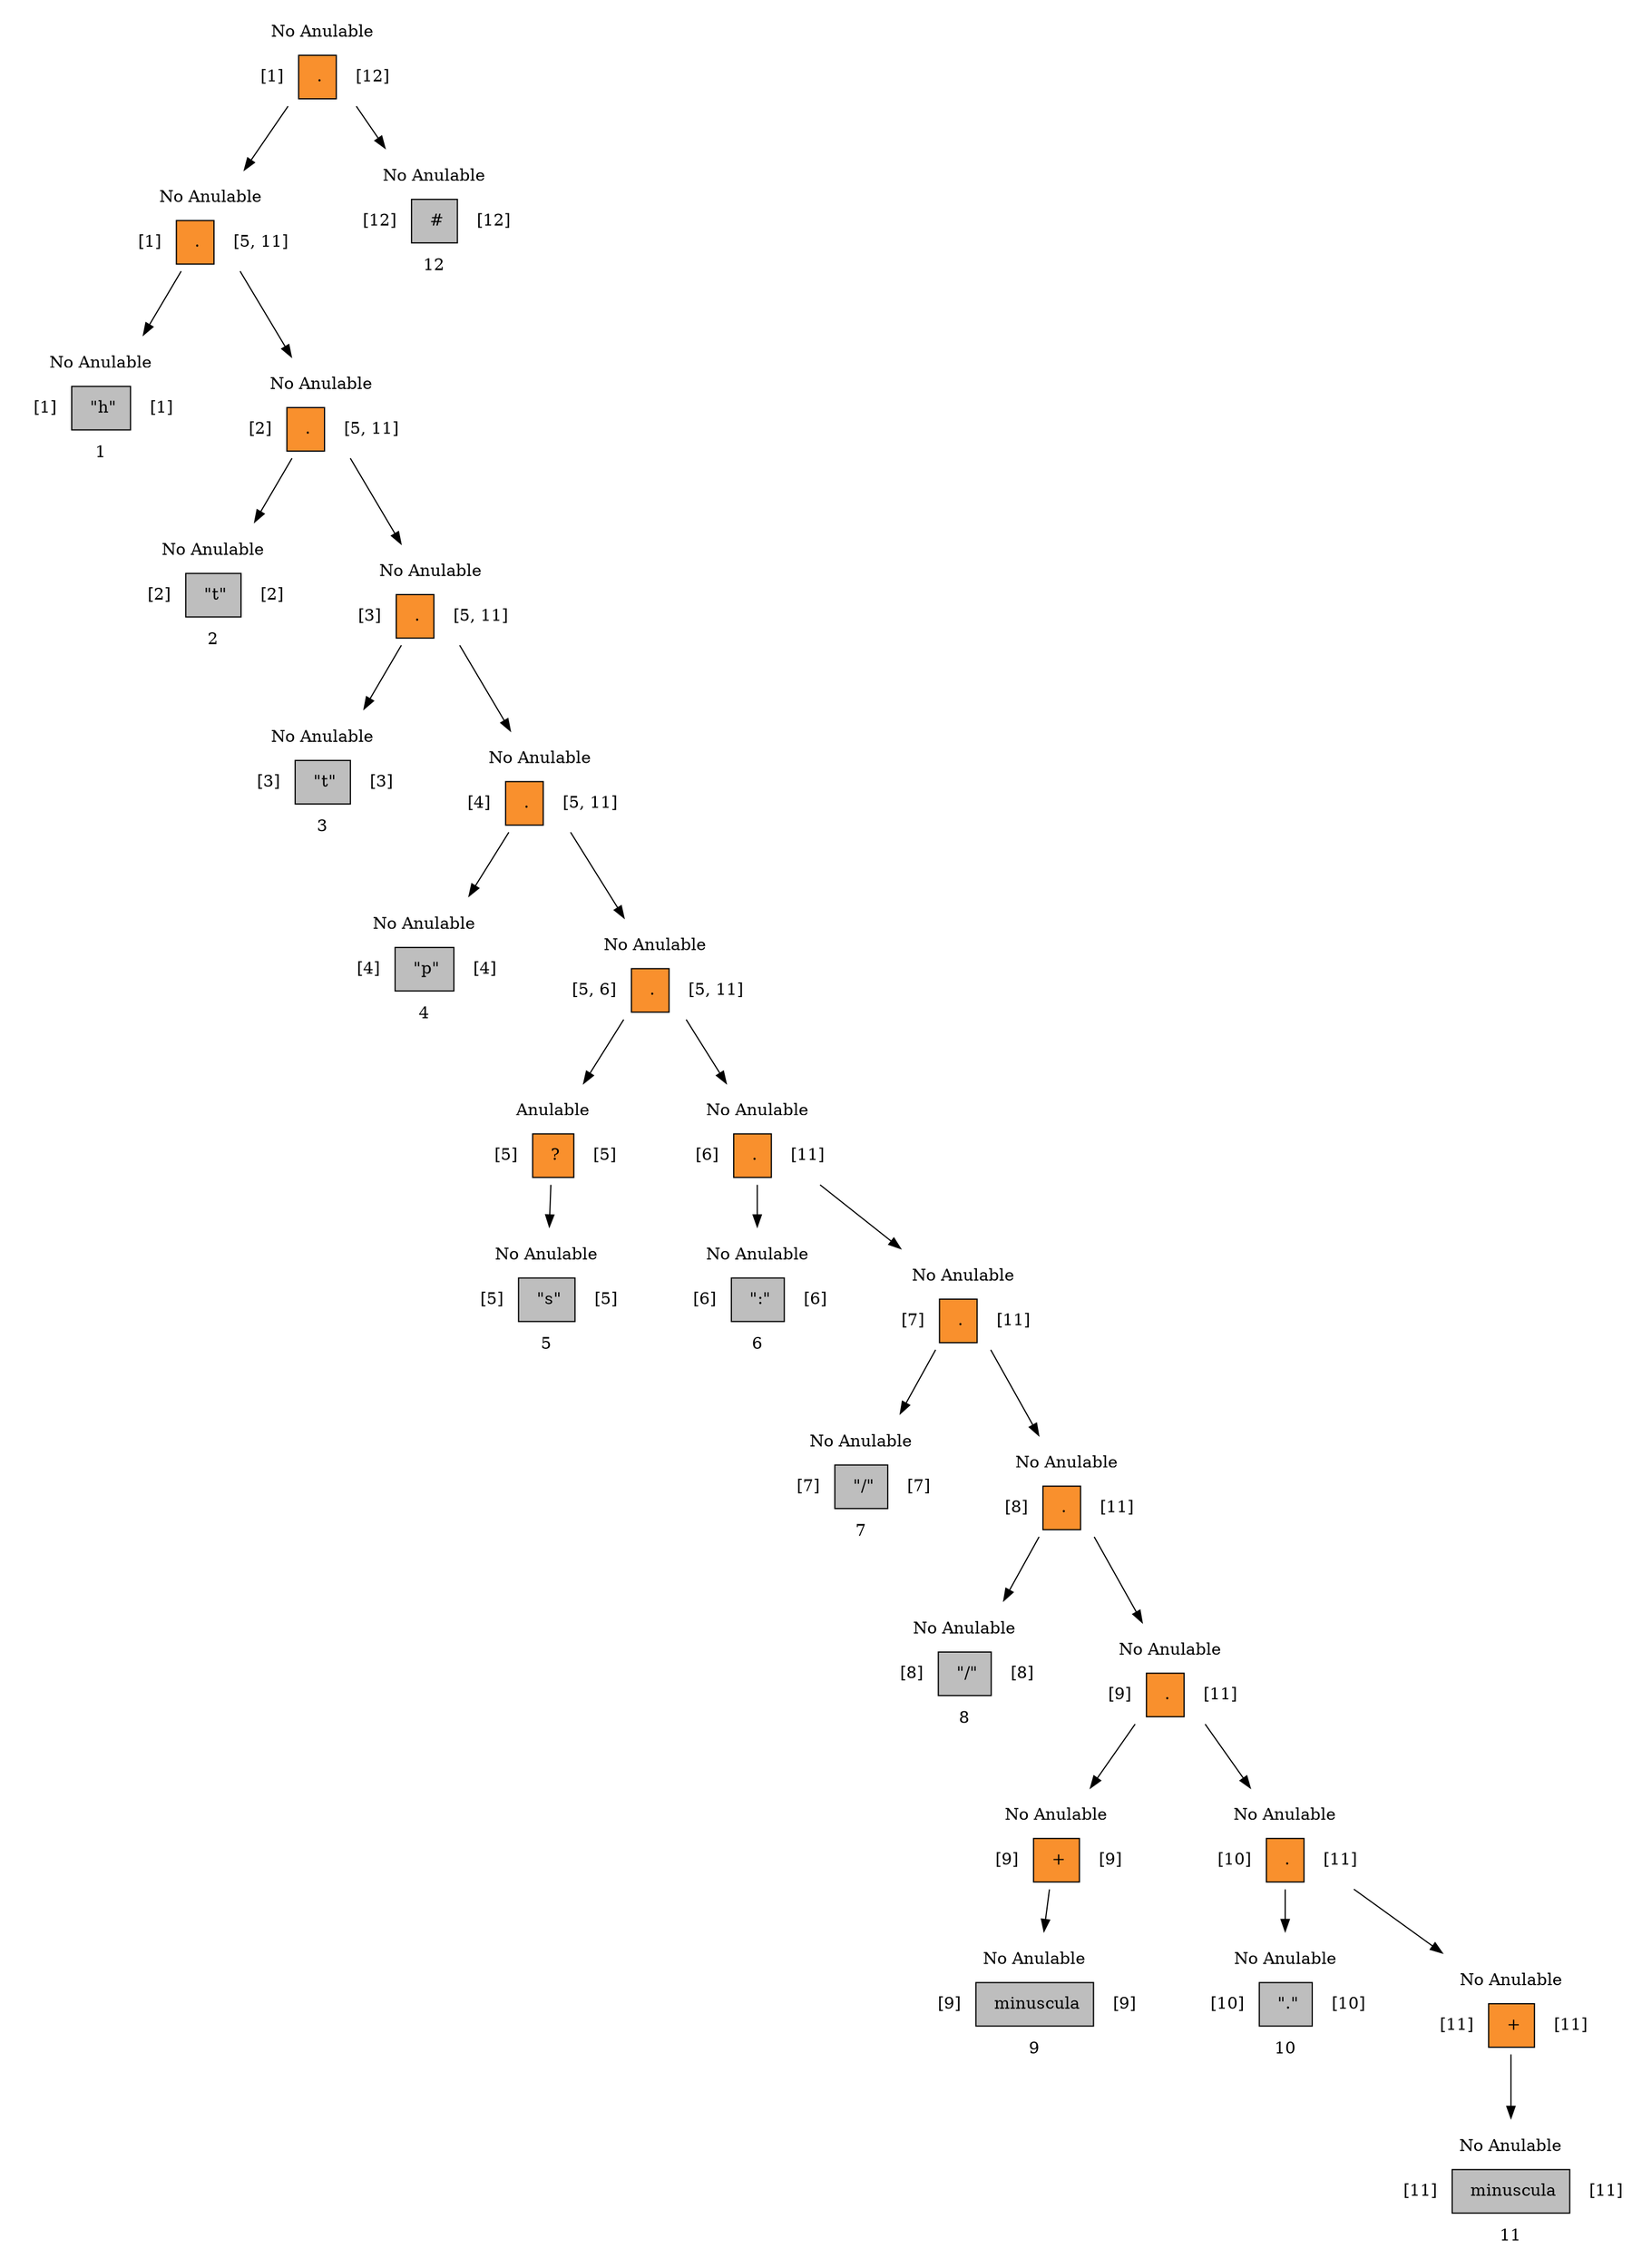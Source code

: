 digraph s {
N_1[shape = none label=<
 <TABLE border="0" cellspacing="2" cellpadding="10" >
 <TR>
 <TD colspan="3">No Anulable</TD>
 </TR>
 <TR>
 <TD> [1]</TD>
 <TD border="1" bgcolor="#F9902D"> .</TD>
 <TD> [12]</TD>
 </TR>
 </TABLE>>];N_2[shape = none label=<
 <TABLE border="0" cellspacing="2" cellpadding="10" >
 <TR>
 <TD colspan="3">No Anulable</TD>
 </TR>
 <TR>
 <TD> [1]</TD>
 <TD border="1" bgcolor="#F9902D"> .</TD>
 <TD> [5, 11]</TD>
 </TR>
 </TABLE>>];N_1-> N_2;
N_3[shape = none label=<
 <TABLE border="0" cellspacing="2" cellpadding="10" >
 <TR>
 <TD colspan="3">No Anulable</TD>
 </TR>
 <TR>
 <TD> [1]</TD>
 <TD border="1" bgcolor="#bebebe" > "h"</TD>
 <TD> [1]</TD>
 </TR>
 <TR>
 <TD colspan="3">1</TD>
 </TR>
 </TABLE>>];N_2-> N_3;
N_4[shape = none label=<
 <TABLE border="0" cellspacing="2" cellpadding="10" >
 <TR>
 <TD colspan="3">No Anulable</TD>
 </TR>
 <TR>
 <TD> [2]</TD>
 <TD border="1" bgcolor="#F9902D"> .</TD>
 <TD> [5, 11]</TD>
 </TR>
 </TABLE>>];N_2-> N_4;
N_5[shape = none label=<
 <TABLE border="0" cellspacing="2" cellpadding="10" >
 <TR>
 <TD colspan="3">No Anulable</TD>
 </TR>
 <TR>
 <TD> [2]</TD>
 <TD border="1" bgcolor="#bebebe" > "t"</TD>
 <TD> [2]</TD>
 </TR>
 <TR>
 <TD colspan="3">2</TD>
 </TR>
 </TABLE>>];N_4-> N_5;
N_6[shape = none label=<
 <TABLE border="0" cellspacing="2" cellpadding="10" >
 <TR>
 <TD colspan="3">No Anulable</TD>
 </TR>
 <TR>
 <TD> [3]</TD>
 <TD border="1" bgcolor="#F9902D"> .</TD>
 <TD> [5, 11]</TD>
 </TR>
 </TABLE>>];N_4-> N_6;
N_7[shape = none label=<
 <TABLE border="0" cellspacing="2" cellpadding="10" >
 <TR>
 <TD colspan="3">No Anulable</TD>
 </TR>
 <TR>
 <TD> [3]</TD>
 <TD border="1" bgcolor="#bebebe" > "t"</TD>
 <TD> [3]</TD>
 </TR>
 <TR>
 <TD colspan="3">3</TD>
 </TR>
 </TABLE>>];N_6-> N_7;
N_8[shape = none label=<
 <TABLE border="0" cellspacing="2" cellpadding="10" >
 <TR>
 <TD colspan="3">No Anulable</TD>
 </TR>
 <TR>
 <TD> [4]</TD>
 <TD border="1" bgcolor="#F9902D"> .</TD>
 <TD> [5, 11]</TD>
 </TR>
 </TABLE>>];N_6-> N_8;
N_9[shape = none label=<
 <TABLE border="0" cellspacing="2" cellpadding="10" >
 <TR>
 <TD colspan="3">No Anulable</TD>
 </TR>
 <TR>
 <TD> [4]</TD>
 <TD border="1" bgcolor="#bebebe" > "p"</TD>
 <TD> [4]</TD>
 </TR>
 <TR>
 <TD colspan="3">4</TD>
 </TR>
 </TABLE>>];N_8-> N_9;
N_10[shape = none label=<
 <TABLE border="0" cellspacing="2" cellpadding="10" >
 <TR>
 <TD colspan="3">No Anulable</TD>
 </TR>
 <TR>
 <TD> [5, 6]</TD>
 <TD border="1" bgcolor="#F9902D"> .</TD>
 <TD> [5, 11]</TD>
 </TR>
 </TABLE>>];N_8-> N_10;
N_11[shape = none label=<
 <TABLE border="0" cellspacing="2" cellpadding="10" >
 <TR>
 <TD colspan="3">Anulable</TD>
 </TR>
 <TR>
 <TD> [5]</TD>
 <TD border="1" bgcolor="#F9902D"> ?</TD>
 <TD> [5]</TD>
 </TR>
 </TABLE>>];N_10-> N_11;
N_12[shape = none label=<
 <TABLE border="0" cellspacing="2" cellpadding="10" >
 <TR>
 <TD colspan="3">No Anulable</TD>
 </TR>
 <TR>
 <TD> [5]</TD>
 <TD border="1" bgcolor="#bebebe" > "s"</TD>
 <TD> [5]</TD>
 </TR>
 <TR>
 <TD colspan="3">5</TD>
 </TR>
 </TABLE>>];N_11-> N_12;
N_13[shape = none label=<
 <TABLE border="0" cellspacing="2" cellpadding="10" >
 <TR>
 <TD colspan="3">No Anulable</TD>
 </TR>
 <TR>
 <TD> [6]</TD>
 <TD border="1" bgcolor="#F9902D"> .</TD>
 <TD> [11]</TD>
 </TR>
 </TABLE>>];N_10-> N_13;
N_14[shape = none label=<
 <TABLE border="0" cellspacing="2" cellpadding="10" >
 <TR>
 <TD colspan="3">No Anulable</TD>
 </TR>
 <TR>
 <TD> [6]</TD>
 <TD border="1" bgcolor="#bebebe" > ":"</TD>
 <TD> [6]</TD>
 </TR>
 <TR>
 <TD colspan="3">6</TD>
 </TR>
 </TABLE>>];N_13-> N_14;
N_15[shape = none label=<
 <TABLE border="0" cellspacing="2" cellpadding="10" >
 <TR>
 <TD colspan="3">No Anulable</TD>
 </TR>
 <TR>
 <TD> [7]</TD>
 <TD border="1" bgcolor="#F9902D"> .</TD>
 <TD> [11]</TD>
 </TR>
 </TABLE>>];N_13-> N_15;
N_16[shape = none label=<
 <TABLE border="0" cellspacing="2" cellpadding="10" >
 <TR>
 <TD colspan="3">No Anulable</TD>
 </TR>
 <TR>
 <TD> [7]</TD>
 <TD border="1" bgcolor="#bebebe" > "/"</TD>
 <TD> [7]</TD>
 </TR>
 <TR>
 <TD colspan="3">7</TD>
 </TR>
 </TABLE>>];N_15-> N_16;
N_17[shape = none label=<
 <TABLE border="0" cellspacing="2" cellpadding="10" >
 <TR>
 <TD colspan="3">No Anulable</TD>
 </TR>
 <TR>
 <TD> [8]</TD>
 <TD border="1" bgcolor="#F9902D"> .</TD>
 <TD> [11]</TD>
 </TR>
 </TABLE>>];N_15-> N_17;
N_18[shape = none label=<
 <TABLE border="0" cellspacing="2" cellpadding="10" >
 <TR>
 <TD colspan="3">No Anulable</TD>
 </TR>
 <TR>
 <TD> [8]</TD>
 <TD border="1" bgcolor="#bebebe" > "/"</TD>
 <TD> [8]</TD>
 </TR>
 <TR>
 <TD colspan="3">8</TD>
 </TR>
 </TABLE>>];N_17-> N_18;
N_19[shape = none label=<
 <TABLE border="0" cellspacing="2" cellpadding="10" >
 <TR>
 <TD colspan="3">No Anulable</TD>
 </TR>
 <TR>
 <TD> [9]</TD>
 <TD border="1" bgcolor="#F9902D"> .</TD>
 <TD> [11]</TD>
 </TR>
 </TABLE>>];N_17-> N_19;
N_20[shape = none label=<
 <TABLE border="0" cellspacing="2" cellpadding="10" >
 <TR>
 <TD colspan="3">No Anulable</TD>
 </TR>
 <TR>
 <TD> [9]</TD>
 <TD border="1" bgcolor="#F9902D"> +</TD>
 <TD> [9]</TD>
 </TR>
 </TABLE>>];N_19-> N_20;
N_21[shape = none label=<
 <TABLE border="0" cellspacing="2" cellpadding="10" >
 <TR>
 <TD colspan="3">No Anulable</TD>
 </TR>
 <TR>
 <TD> [9]</TD>
 <TD border="1" bgcolor="#bebebe" > minuscula</TD>
 <TD> [9]</TD>
 </TR>
 <TR>
 <TD colspan="3">9</TD>
 </TR>
 </TABLE>>];N_20-> N_21;
N_22[shape = none label=<
 <TABLE border="0" cellspacing="2" cellpadding="10" >
 <TR>
 <TD colspan="3">No Anulable</TD>
 </TR>
 <TR>
 <TD> [10]</TD>
 <TD border="1" bgcolor="#F9902D"> .</TD>
 <TD> [11]</TD>
 </TR>
 </TABLE>>];N_19-> N_22;
N_23[shape = none label=<
 <TABLE border="0" cellspacing="2" cellpadding="10" >
 <TR>
 <TD colspan="3">No Anulable</TD>
 </TR>
 <TR>
 <TD> [10]</TD>
 <TD border="1" bgcolor="#bebebe" > "."</TD>
 <TD> [10]</TD>
 </TR>
 <TR>
 <TD colspan="3">10</TD>
 </TR>
 </TABLE>>];N_22-> N_23;
N_24[shape = none label=<
 <TABLE border="0" cellspacing="2" cellpadding="10" >
 <TR>
 <TD colspan="3">No Anulable</TD>
 </TR>
 <TR>
 <TD> [11]</TD>
 <TD border="1" bgcolor="#F9902D"> +</TD>
 <TD> [11]</TD>
 </TR>
 </TABLE>>];N_22-> N_24;
N_25[shape = none label=<
 <TABLE border="0" cellspacing="2" cellpadding="10" >
 <TR>
 <TD colspan="3">No Anulable</TD>
 </TR>
 <TR>
 <TD> [11]</TD>
 <TD border="1" bgcolor="#bebebe" > minuscula</TD>
 <TD> [11]</TD>
 </TR>
 <TR>
 <TD colspan="3">11</TD>
 </TR>
 </TABLE>>];N_24-> N_25;
N_26[shape = none label=<
 <TABLE border="0" cellspacing="2" cellpadding="10" >
 <TR>
 <TD colspan="3">No Anulable</TD>
 </TR>
 <TR>
 <TD> [12]</TD>
 <TD border="1" bgcolor="#bebebe" > #</TD>
 <TD> [12]</TD>
 </TR>
 <TR>
 <TD colspan="3">12</TD>
 </TR>
 </TABLE>>];N_1-> N_26;

}
